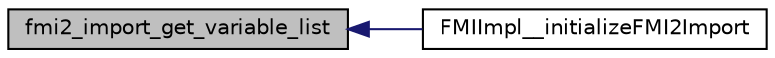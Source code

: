 digraph "fmi2_import_get_variable_list"
{
  edge [fontname="Helvetica",fontsize="10",labelfontname="Helvetica",labelfontsize="10"];
  node [fontname="Helvetica",fontsize="10",shape=record];
  rankdir="LR";
  Node242 [label="fmi2_import_get_variable_list",height=0.2,width=0.4,color="black", fillcolor="grey75", style="filled", fontcolor="black"];
  Node242 -> Node243 [dir="back",color="midnightblue",fontsize="10",style="solid",fontname="Helvetica"];
  Node243 [label="FMIImpl__initializeFMI2Import",height=0.2,width=0.4,color="black", fillcolor="white", style="filled",URL="$df/d24/_f_m_i_impl_8c.html#aa232a019eadc7bda9f5bbf66fb274e7c"];
}

